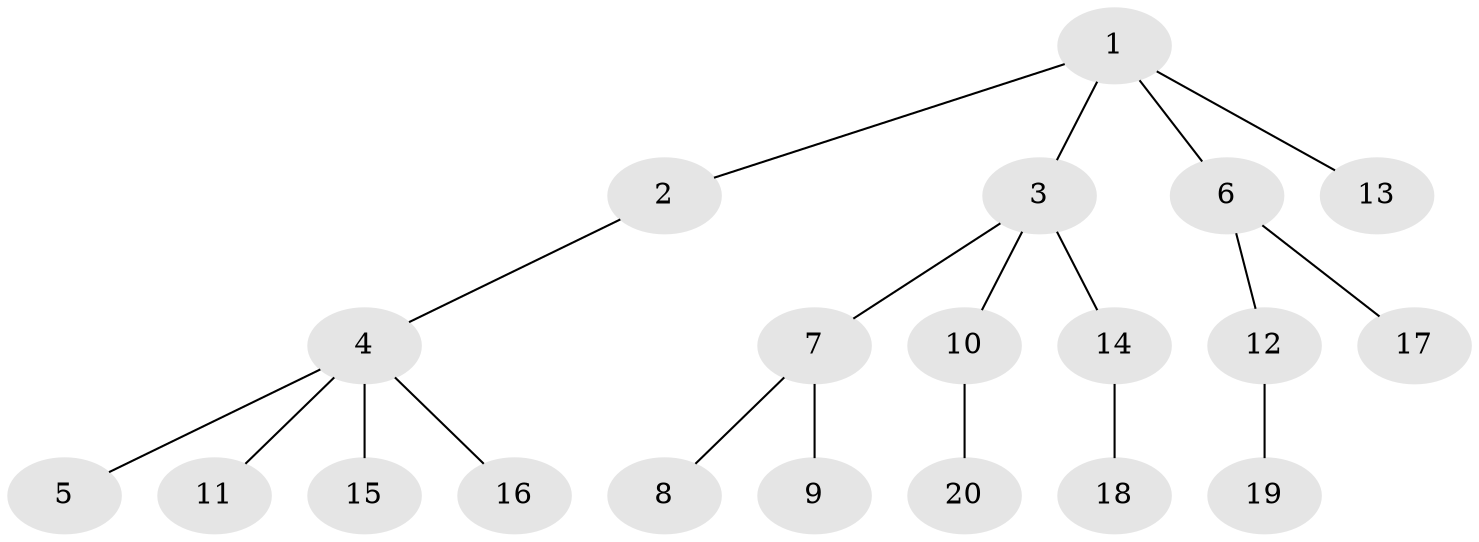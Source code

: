 // Generated by graph-tools (version 1.1) at 2025/46/02/15/25 05:46:28]
// undirected, 20 vertices, 19 edges
graph export_dot {
graph [start="1"]
  node [color=gray90,style=filled];
  1;
  2;
  3;
  4;
  5;
  6;
  7;
  8;
  9;
  10;
  11;
  12;
  13;
  14;
  15;
  16;
  17;
  18;
  19;
  20;
  1 -- 2;
  1 -- 3;
  1 -- 6;
  1 -- 13;
  2 -- 4;
  3 -- 7;
  3 -- 10;
  3 -- 14;
  4 -- 5;
  4 -- 11;
  4 -- 15;
  4 -- 16;
  6 -- 12;
  6 -- 17;
  7 -- 8;
  7 -- 9;
  10 -- 20;
  12 -- 19;
  14 -- 18;
}
